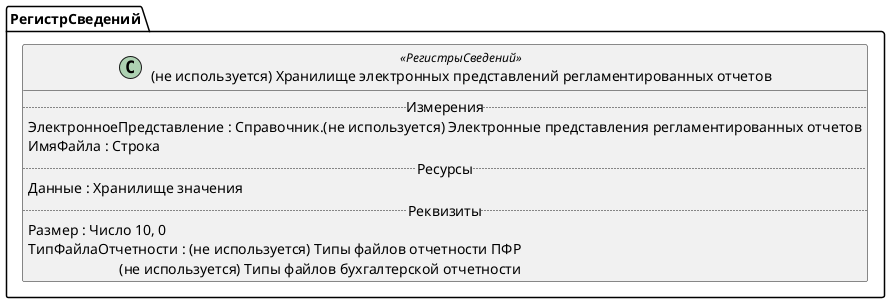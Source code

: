 ﻿@startuml УдалитьХранилищеЭлектронныхПредставленийРегламентированныхОтчетов
'!include templates.wsd
'..\include templates.wsd
class РегистрСведений.УдалитьХранилищеЭлектронныхПредставленийРегламентированныхОтчетов as "(не используется) Хранилище электронных представлений регламентированных отчетов" <<РегистрыСведений>>
{
..Измерения..
ЭлектронноеПредставление : Справочник.(не используется) Электронные представления регламентированных отчетов
ИмяФайла : Строка
..Ресурсы..
Данные : Хранилище значения
..Реквизиты..
Размер : Число 10, 0
ТипФайлаОтчетности : (не используется) Типы файлов отчетности ПФР\r(не используется) Типы файлов бухгалтерской отчетности
}
@enduml
